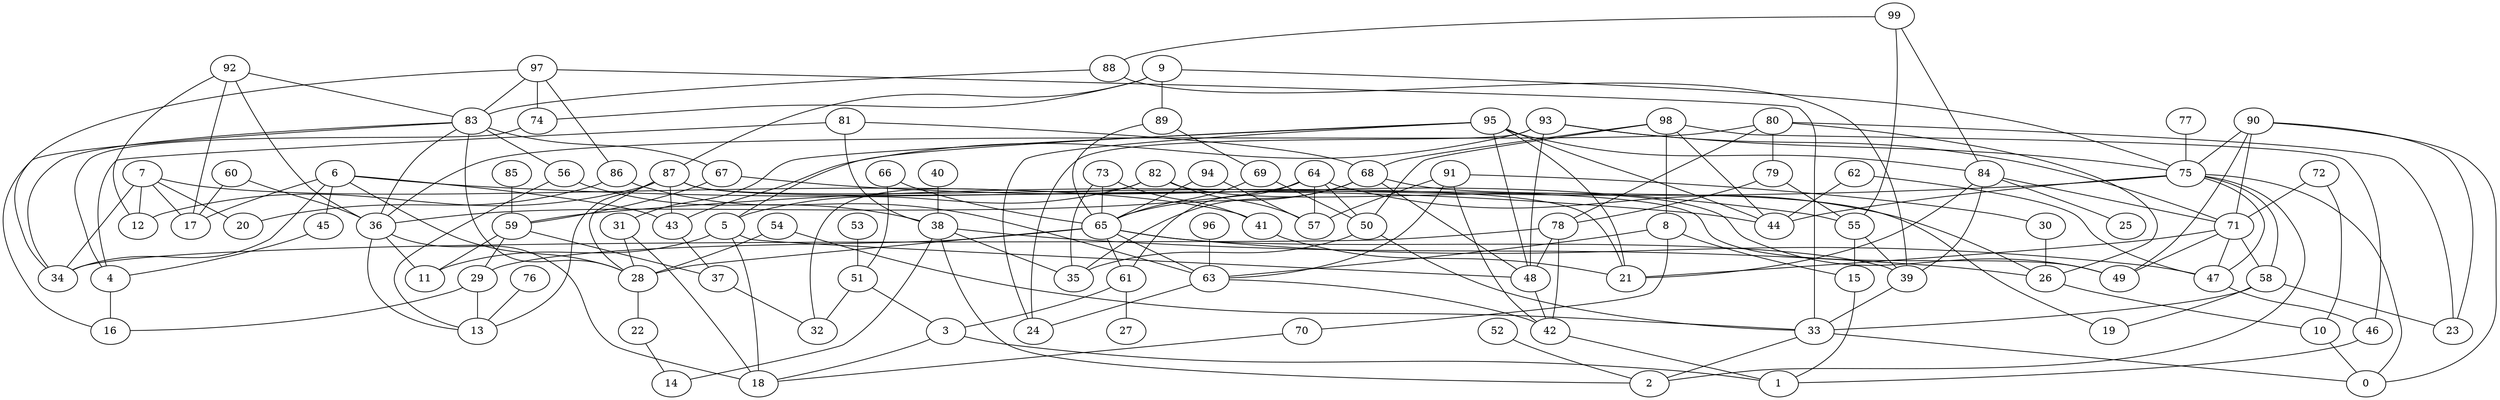 digraph GG_graph {

subgraph G_graph {
edge [color = black]
"52" -> "2" [dir = none]
"89" -> "65" [dir = none]
"9" -> "74" [dir = none]
"40" -> "38" [dir = none]
"5" -> "11" [dir = none]
"77" -> "75" [dir = none]
"64" -> "36" [dir = none]
"15" -> "1" [dir = none]
"88" -> "39" [dir = none]
"60" -> "17" [dir = none]
"94" -> "57" [dir = none]
"94" -> "65" [dir = none]
"66" -> "51" [dir = none]
"66" -> "65" [dir = none]
"54" -> "28" [dir = none]
"98" -> "46" [dir = none]
"98" -> "68" [dir = none]
"82" -> "32" [dir = none]
"82" -> "49" [dir = none]
"41" -> "21" [dir = none]
"28" -> "22" [dir = none]
"80" -> "79" [dir = none]
"80" -> "78" [dir = none]
"80" -> "36" [dir = none]
"80" -> "23" [dir = none]
"80" -> "26" [dir = none]
"71" -> "47" [dir = none]
"71" -> "21" [dir = none]
"92" -> "83" [dir = none]
"51" -> "3" [dir = none]
"97" -> "34" [dir = none]
"97" -> "74" [dir = none]
"97" -> "33" [dir = none]
"97" -> "83" [dir = none]
"31" -> "28" [dir = none]
"63" -> "42" [dir = none]
"56" -> "38" [dir = none]
"83" -> "67" [dir = none]
"83" -> "28" [dir = none]
"68" -> "19" [dir = none]
"68" -> "35" [dir = none]
"68" -> "65" [dir = none]
"7" -> "17" [dir = none]
"7" -> "12" [dir = none]
"65" -> "39" [dir = none]
"65" -> "61" [dir = none]
"65" -> "63" [dir = none]
"65" -> "28" [dir = none]
"72" -> "71" [dir = none]
"91" -> "30" [dir = none]
"91" -> "42" [dir = none]
"87" -> "12" [dir = none]
"87" -> "21" [dir = none]
"87" -> "43" [dir = none]
"87" -> "49" [dir = none]
"87" -> "13" [dir = none]
"87" -> "28" [dir = none]
"8" -> "70" [dir = none]
"8" -> "63" [dir = none]
"26" -> "10" [dir = none]
"61" -> "27" [dir = none]
"38" -> "14" [dir = none]
"38" -> "26" [dir = none]
"38" -> "35" [dir = none]
"69" -> "50" [dir = none]
"95" -> "44" [dir = none]
"95" -> "48" [dir = none]
"95" -> "31" [dir = none]
"81" -> "4" [dir = none]
"81" -> "68" [dir = none]
"53" -> "51" [dir = none]
"96" -> "63" [dir = none]
"46" -> "1" [dir = none]
"73" -> "65" [dir = none]
"6" -> "45" [dir = none]
"6" -> "28" [dir = none]
"33" -> "2" [dir = none]
"75" -> "47" [dir = none]
"62" -> "44" [dir = none]
"3" -> "18" [dir = none]
"93" -> "24" [dir = none]
"93" -> "75" [dir = none]
"90" -> "75" [dir = none]
"76" -> "13" [dir = none]
"10" -> "0" [dir = none]
"29" -> "16" [dir = none]
"29" -> "13" [dir = none]
"99" -> "84" [dir = none]
"86" -> "20" [dir = none]
"86" -> "63" [dir = none]
"58" -> "33" [dir = none]
"84" -> "25" [dir = none]
"84" -> "71" [dir = none]
"67" -> "55" [dir = none]
"59" -> "37" [dir = none]
"59" -> "11" [dir = none]
"59" -> "29" [dir = none]
"50" -> "35" [dir = none]
"85" -> "59" [dir = none]
"82" -> "5" [dir = none]
"60" -> "36" [dir = none]
"90" -> "71" [dir = none]
"95" -> "84" [dir = none]
"37" -> "32" [dir = none]
"22" -> "14" [dir = none]
"5" -> "18" [dir = none]
"75" -> "2" [dir = none]
"6" -> "17" [dir = none]
"65" -> "47" [dir = none]
"79" -> "55" [dir = none]
"92" -> "36" [dir = none]
"39" -> "33" [dir = none]
"33" -> "0" [dir = none]
"92" -> "12" [dir = none]
"74" -> "4" [dir = none]
"83" -> "36" [dir = none]
"70" -> "18" [dir = none]
"88" -> "83" [dir = none]
"69" -> "65" [dir = none]
"6" -> "34" [dir = none]
"95" -> "21" [dir = none]
"9" -> "75" [dir = none]
"7" -> "34" [dir = none]
"42" -> "1" [dir = none]
"3" -> "1" [dir = none]
"55" -> "15" [dir = none]
"43" -> "37" [dir = none]
"62" -> "47" [dir = none]
"45" -> "4" [dir = none]
"82" -> "57" [dir = none]
"7" -> "20" [dir = none]
"83" -> "56" [dir = none]
"31" -> "18" [dir = none]
"75" -> "58" [dir = none]
"79" -> "78" [dir = none]
"55" -> "39" [dir = none]
"93" -> "43" [dir = none]
"5" -> "48" [dir = none]
"56" -> "13" [dir = none]
"58" -> "19" [dir = none]
"8" -> "15" [dir = none]
"6" -> "43" [dir = none]
"75" -> "44" [dir = none]
"73" -> "41" [dir = none]
"73" -> "35" [dir = none]
"36" -> "13" [dir = none]
"7" -> "41" [dir = none]
"92" -> "17" [dir = none]
"75" -> "59" [dir = none]
"83" -> "16" [dir = none]
"84" -> "21" [dir = none]
"90" -> "0" [dir = none]
"64" -> "57" [dir = none]
"99" -> "55" [dir = none]
"98" -> "44" [dir = none]
"81" -> "38" [dir = none]
"78" -> "42" [dir = none]
"47" -> "46" [dir = none]
"51" -> "32" [dir = none]
"54" -> "33" [dir = none]
"6" -> "44" [dir = none]
"90" -> "49" [dir = none]
"38" -> "2" [dir = none]
"89" -> "69" [dir = none]
"71" -> "58" [dir = none]
"98" -> "8" [dir = none]
"83" -> "34" [dir = none]
"9" -> "89" [dir = none]
"95" -> "24" [dir = none]
"72" -> "10" [dir = none]
"75" -> "0" [dir = none]
"68" -> "48" [dir = none]
"61" -> "3" [dir = none]
"58" -> "23" [dir = none]
"78" -> "34" [dir = none]
"91" -> "57" [dir = none]
"30" -> "26" [dir = none]
"48" -> "42" [dir = none]
"91" -> "63" [dir = none]
"65" -> "29" [dir = none]
"64" -> "50" [dir = none]
"36" -> "11" [dir = none]
"50" -> "33" [dir = none]
"98" -> "50" [dir = none]
"90" -> "23" [dir = none]
"63" -> "24" [dir = none]
"84" -> "39" [dir = none]
"64" -> "61" [dir = none]
"93" -> "48" [dir = none]
"95" -> "5" [dir = none]
"97" -> "86" [dir = none]
"99" -> "88" [dir = none]
"64" -> "26" [dir = none]
"36" -> "18" [dir = none]
"67" -> "59" [dir = none]
"9" -> "87" [dir = none]
"93" -> "71" [dir = none]
"78" -> "48" [dir = none]
"71" -> "49" [dir = none]
"4" -> "16" [dir = none]
}

}
